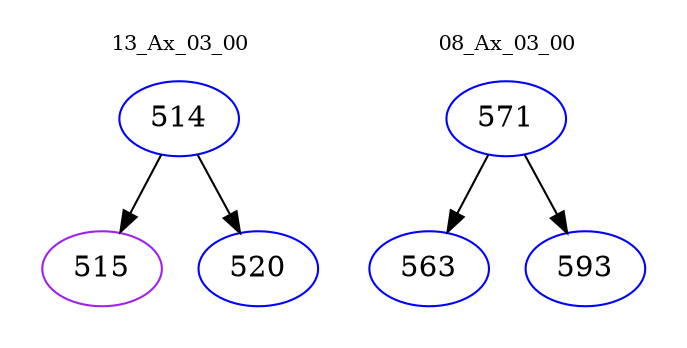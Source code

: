digraph{
subgraph cluster_0 {
color = white
label = "13_Ax_03_00";
fontsize=10;
T0_514 [label="514", color="blue"]
T0_514 -> T0_515 [color="black"]
T0_515 [label="515", color="purple"]
T0_514 -> T0_520 [color="black"]
T0_520 [label="520", color="blue"]
}
subgraph cluster_1 {
color = white
label = "08_Ax_03_00";
fontsize=10;
T1_571 [label="571", color="blue"]
T1_571 -> T1_563 [color="black"]
T1_563 [label="563", color="blue"]
T1_571 -> T1_593 [color="black"]
T1_593 [label="593", color="blue"]
}
}
